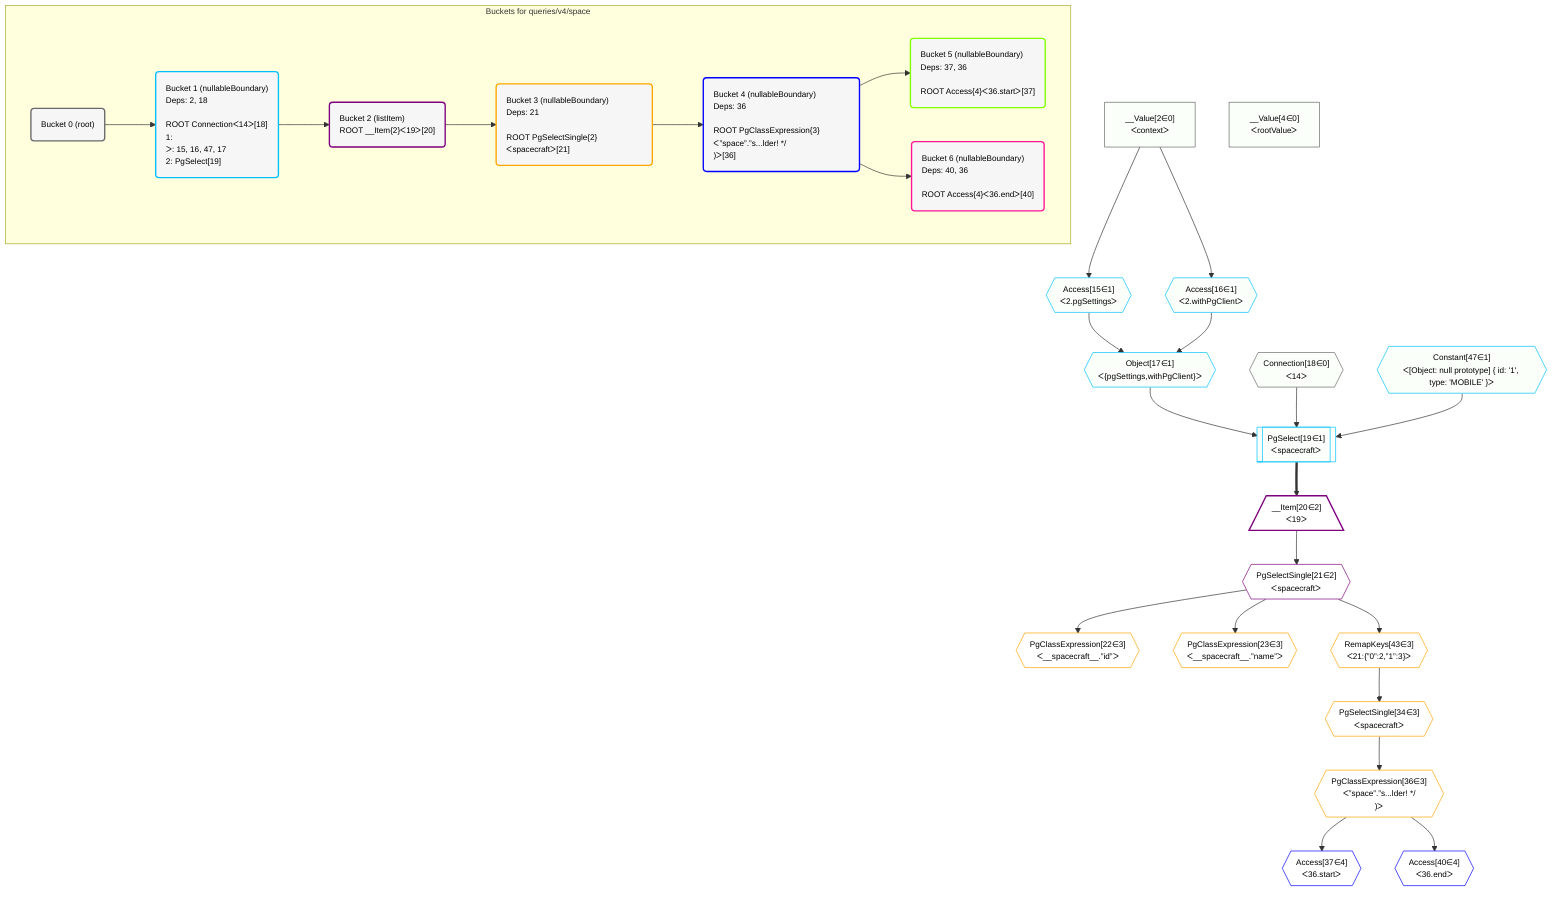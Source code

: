%%{init: {'themeVariables': { 'fontSize': '12px'}}}%%
graph TD
    classDef path fill:#eee,stroke:#000,color:#000
    classDef plan fill:#fff,stroke-width:1px,color:#000
    classDef itemplan fill:#fff,stroke-width:2px,color:#000
    classDef unbatchedplan fill:#dff,stroke-width:1px,color:#000
    classDef sideeffectplan fill:#fcc,stroke-width:2px,color:#000
    classDef bucket fill:#f6f6f6,color:#000,stroke-width:2px,text-align:left


    %% plan dependencies
    __Value2["__Value[2∈0]<br />ᐸcontextᐳ"]:::plan
    __Value4["__Value[4∈0]<br />ᐸrootValueᐳ"]:::plan
    Connection18{{"Connection[18∈0]<br />ᐸ14ᐳ"}}:::plan
    PgSelect19[["PgSelect[19∈1]<br />ᐸspacecraftᐳ"]]:::plan
    Object17{{"Object[17∈1]<br />ᐸ{pgSettings,withPgClient}ᐳ"}}:::plan
    Constant47{{"Constant[47∈1]<br />ᐸ[Object: null prototype] { id: '1', type: 'MOBILE' }ᐳ"}}:::plan
    Object17 & Connection18 & Constant47 --> PgSelect19
    Access15{{"Access[15∈1]<br />ᐸ2.pgSettingsᐳ"}}:::plan
    Access16{{"Access[16∈1]<br />ᐸ2.withPgClientᐳ"}}:::plan
    Access15 & Access16 --> Object17
    __Value2 --> Access15
    __Value2 --> Access16
    __Item20[/"__Item[20∈2]<br />ᐸ19ᐳ"\]:::itemplan
    PgSelect19 ==> __Item20
    PgSelectSingle21{{"PgSelectSingle[21∈2]<br />ᐸspacecraftᐳ"}}:::plan
    __Item20 --> PgSelectSingle21
    PgClassExpression22{{"PgClassExpression[22∈3]<br />ᐸ__spacecraft__.”id”ᐳ"}}:::plan
    PgSelectSingle21 --> PgClassExpression22
    PgClassExpression23{{"PgClassExpression[23∈3]<br />ᐸ__spacecraft__.”name”ᐳ"}}:::plan
    PgSelectSingle21 --> PgClassExpression23
    PgSelectSingle34{{"PgSelectSingle[34∈3]<br />ᐸspacecraftᐳ"}}:::plan
    RemapKeys43{{"RemapKeys[43∈3]<br />ᐸ21:{”0”:2,”1”:3}ᐳ"}}:::plan
    RemapKeys43 --> PgSelectSingle34
    PgClassExpression36{{"PgClassExpression[36∈3]<br />ᐸ”space”.”s...lder! */<br />)ᐳ"}}:::plan
    PgSelectSingle34 --> PgClassExpression36
    PgSelectSingle21 --> RemapKeys43
    Access37{{"Access[37∈4]<br />ᐸ36.startᐳ"}}:::plan
    PgClassExpression36 --> Access37
    Access40{{"Access[40∈4]<br />ᐸ36.endᐳ"}}:::plan
    PgClassExpression36 --> Access40

    %% define steps

    subgraph "Buckets for queries/v4/space"
    Bucket0("Bucket 0 (root)"):::bucket
    classDef bucket0 stroke:#696969
    class Bucket0,__Value2,__Value4,Connection18 bucket0
    Bucket1("Bucket 1 (nullableBoundary)<br />Deps: 2, 18<br /><br />ROOT Connectionᐸ14ᐳ[18]<br />1: <br />ᐳ: 15, 16, 47, 17<br />2: PgSelect[19]"):::bucket
    classDef bucket1 stroke:#00bfff
    class Bucket1,Access15,Access16,Object17,PgSelect19,Constant47 bucket1
    Bucket2("Bucket 2 (listItem)<br />ROOT __Item{2}ᐸ19ᐳ[20]"):::bucket
    classDef bucket2 stroke:#7f007f
    class Bucket2,__Item20,PgSelectSingle21 bucket2
    Bucket3("Bucket 3 (nullableBoundary)<br />Deps: 21<br /><br />ROOT PgSelectSingle{2}ᐸspacecraftᐳ[21]"):::bucket
    classDef bucket3 stroke:#ffa500
    class Bucket3,PgClassExpression22,PgClassExpression23,PgSelectSingle34,PgClassExpression36,RemapKeys43 bucket3
    Bucket4("Bucket 4 (nullableBoundary)<br />Deps: 36<br /><br />ROOT PgClassExpression{3}ᐸ”space”.”s...lder! */<br />)ᐳ[36]"):::bucket
    classDef bucket4 stroke:#0000ff
    class Bucket4,Access37,Access40 bucket4
    Bucket5("Bucket 5 (nullableBoundary)<br />Deps: 37, 36<br /><br />ROOT Access{4}ᐸ36.startᐳ[37]"):::bucket
    classDef bucket5 stroke:#7fff00
    class Bucket5 bucket5
    Bucket6("Bucket 6 (nullableBoundary)<br />Deps: 40, 36<br /><br />ROOT Access{4}ᐸ36.endᐳ[40]"):::bucket
    classDef bucket6 stroke:#ff1493
    class Bucket6 bucket6
    Bucket0 --> Bucket1
    Bucket1 --> Bucket2
    Bucket2 --> Bucket3
    Bucket3 --> Bucket4
    Bucket4 --> Bucket5 & Bucket6
    classDef unary fill:#fafffa,borderWidth:8px
    class __Value2,__Value4,Connection18,PgSelect19,Object17,Access15,Access16,Constant47 unary
    end